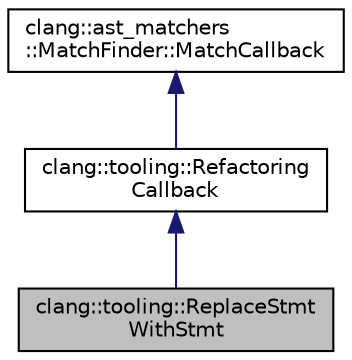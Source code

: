 digraph "clang::tooling::ReplaceStmtWithStmt"
{
 // LATEX_PDF_SIZE
  bgcolor="transparent";
  edge [fontname="Helvetica",fontsize="10",labelfontname="Helvetica",labelfontsize="10"];
  node [fontname="Helvetica",fontsize="10",shape=record];
  Node1 [label="clang::tooling::ReplaceStmt\lWithStmt",height=0.2,width=0.4,color="black", fillcolor="grey75", style="filled", fontcolor="black",tooltip="Replace the text of the statement bound to FromId with the text of the statement bound to ToId."];
  Node2 -> Node1 [dir="back",color="midnightblue",fontsize="10",style="solid",fontname="Helvetica"];
  Node2 [label="clang::tooling::Refactoring\lCallback",height=0.2,width=0.4,color="black",URL="$classclang_1_1tooling_1_1RefactoringCallback.html",tooltip="Base class for RefactoringCallbacks."];
  Node3 -> Node2 [dir="back",color="midnightblue",fontsize="10",style="solid",fontname="Helvetica"];
  Node3 [label="clang::ast_matchers\l::MatchFinder::MatchCallback",height=0.2,width=0.4,color="black",URL="$classclang_1_1ast__matchers_1_1MatchFinder_1_1MatchCallback.html",tooltip="Called when the Match registered for it was successfully found in the AST."];
}
